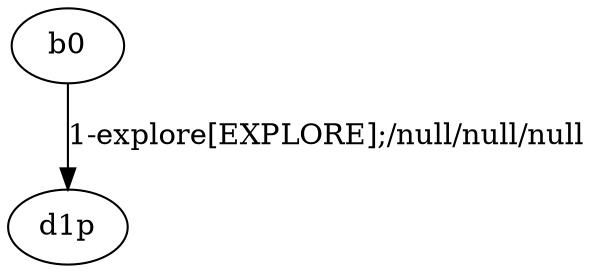 # Total number of goals covered by this test: 1
# b0 --> d1p

digraph g {
"b0" -> "d1p" [label = "1-explore[EXPLORE];/null/null/null"];
}
